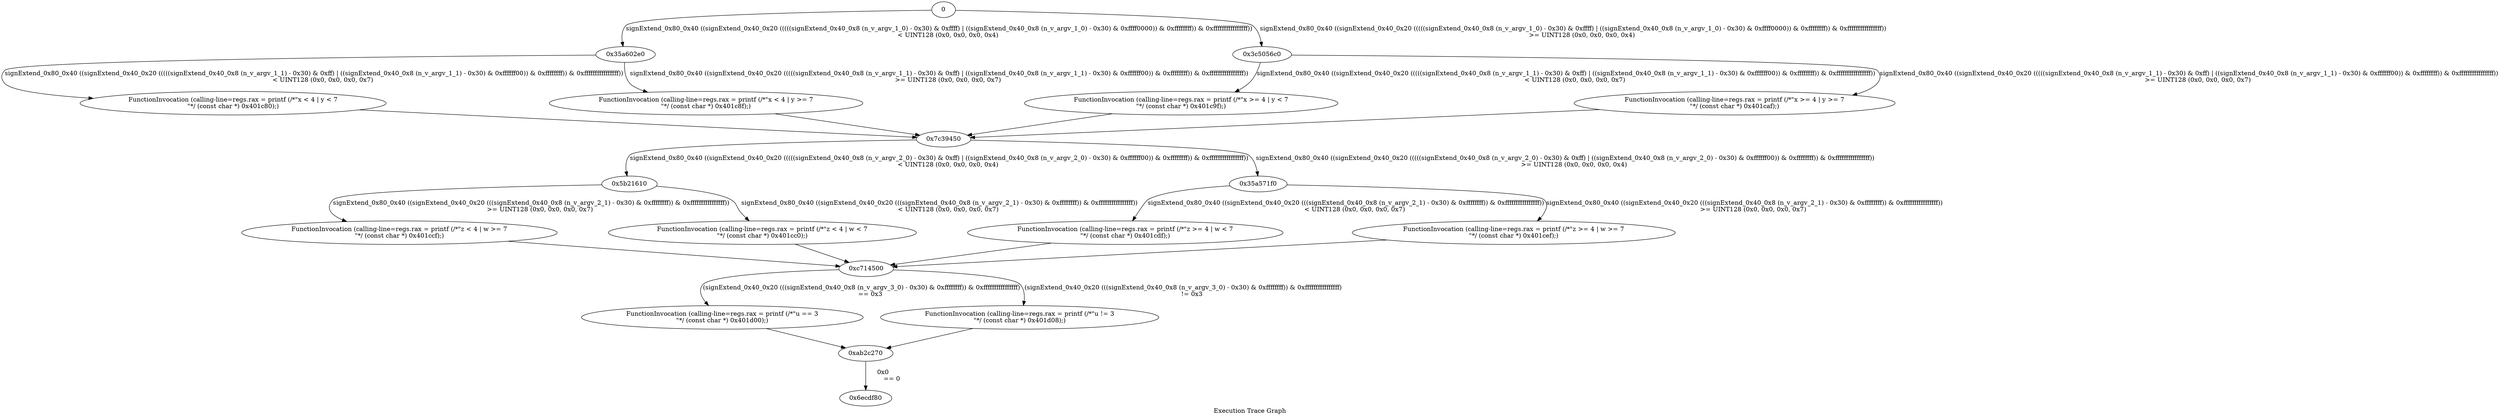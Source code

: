 digraph "Execution Trace Graph" {
	label="Execution Trace Graph";

	Node0 [label = "0"];
	Node0x5b21610 [label = "0x5b21610"];
	Node0x5d62340 [label = "FunctionInvocation (calling-line=regs.rax = printf (/*\"u == 3\n\"*/ (const char *) 0x401d00);)"];
	Node0x6ecdf80 [label = "0x6ecdf80"];
	Node0x7c39450 [label = "0x7c39450"];
	Node0x7d0cfd0 [label = "FunctionInvocation (calling-line=regs.rax = printf (/*\"u != 3\n\"*/ (const char *) 0x401d08);)"];
	Node0xab2c270 [label = "0xab2c270"];
	Node0xc714500 [label = "0xc714500"];
	Node0x2242a8f0 [label = "FunctionInvocation (calling-line=regs.rax = printf (/*\"z < 4 | w >= 7\n\"*/ (const char *) 0x401ccf);)"];
	Node0x2a29c810 [label = "FunctionInvocation (calling-line=regs.rax = printf (/*\"z < 4 | w < 7\n\"*/ (const char *) 0x401cc0);)"];
	Node0x35a571f0 [label = "0x35a571f0"];
	Node0x35a602e0 [label = "0x35a602e0"];
	Node0x3c5056c0 [label = "0x3c5056c0"];
	Node0x3fb7ddb0 [label = "FunctionInvocation (calling-line=regs.rax = printf (/*\"z >= 4 | w < 7\n\"*/ (const char *) 0x401cdf);)"];
	Node0x52bb79d0 [label = "FunctionInvocation (calling-line=regs.rax = printf (/*\"z >= 4 | w >= 7\n\"*/ (const char *) 0x401cef);)"];
	Node0x5f715990 [label = "FunctionInvocation (calling-line=regs.rax = printf (/*\"x < 4 | y < 7\n\"*/ (const char *) 0x401c80);)"];
	Node0x602474b0 [label = "FunctionInvocation (calling-line=regs.rax = printf (/*\"x < 4 | y >= 7\n\"*/ (const char *) 0x401c8f);)"];
	Node0x86ce5660 [label = "FunctionInvocation (calling-line=regs.rax = printf (/*\"x >= 4 | y < 7\n\"*/ (const char *) 0x401c9f);)"];
	Node0x86e94900 [label = "FunctionInvocation (calling-line=regs.rax = printf (/*\"x >= 4 | y >= 7\n\"*/ (const char *) 0x401caf);)"];
	Node0 -> Node0x35a602e0 [label = "signExtend_0x80_0x40 ((signExtend_0x40_0x20 (((((signExtend_0x40_0x8 (n_v_argv_1_0) - 0x30) & 0xffff) | ((signExtend_0x40_0x8 (n_v_argv_1_0) - 0x30) & 0xffff0000)) & 0xffffffff)) & 0xffffffffffffffff))
	 < UINT128 (0x0, 0x0, 0x0, 0x4)"];
	Node0 -> Node0x3c5056c0 [label = "signExtend_0x80_0x40 ((signExtend_0x40_0x20 (((((signExtend_0x40_0x8 (n_v_argv_1_0) - 0x30) & 0xffff) | ((signExtend_0x40_0x8 (n_v_argv_1_0) - 0x30) & 0xffff0000)) & 0xffffffff)) & 0xffffffffffffffff))
	 >= UINT128 (0x0, 0x0, 0x0, 0x4)"];
	Node0x35a602e0 -> Node0x5f715990 [label = "signExtend_0x80_0x40 ((signExtend_0x40_0x20 (((((signExtend_0x40_0x8 (n_v_argv_1_1) - 0x30) & 0xff) | ((signExtend_0x40_0x8 (n_v_argv_1_1) - 0x30) & 0xffffff00)) & 0xffffffff)) & 0xffffffffffffffff))
	 < UINT128 (0x0, 0x0, 0x0, 0x7)"];
	Node0x5f715990 -> Node0x7c39450 [label = ""];
	Node0x35a602e0 -> Node0x602474b0 [label = "signExtend_0x80_0x40 ((signExtend_0x40_0x20 (((((signExtend_0x40_0x8 (n_v_argv_1_1) - 0x30) & 0xff) | ((signExtend_0x40_0x8 (n_v_argv_1_1) - 0x30) & 0xffffff00)) & 0xffffffff)) & 0xffffffffffffffff))
	 >= UINT128 (0x0, 0x0, 0x0, 0x7)"];
	Node0x602474b0 -> Node0x7c39450 [label = ""];
	Node0x3c5056c0 -> Node0x86ce5660 [label = "signExtend_0x80_0x40 ((signExtend_0x40_0x20 (((((signExtend_0x40_0x8 (n_v_argv_1_1) - 0x30) & 0xff) | ((signExtend_0x40_0x8 (n_v_argv_1_1) - 0x30) & 0xffffff00)) & 0xffffffff)) & 0xffffffffffffffff))
	 < UINT128 (0x0, 0x0, 0x0, 0x7)"];
	Node0x86ce5660 -> Node0x7c39450 [label = ""];
	Node0x3c5056c0 -> Node0x86e94900 [label = "signExtend_0x80_0x40 ((signExtend_0x40_0x20 (((((signExtend_0x40_0x8 (n_v_argv_1_1) - 0x30) & 0xff) | ((signExtend_0x40_0x8 (n_v_argv_1_1) - 0x30) & 0xffffff00)) & 0xffffffff)) & 0xffffffffffffffff))
	 >= UINT128 (0x0, 0x0, 0x0, 0x7)"];
	Node0x86e94900 -> Node0x7c39450 [label = ""];
	Node0x7c39450 -> Node0x5b21610 [label = "signExtend_0x80_0x40 ((signExtend_0x40_0x20 (((((signExtend_0x40_0x8 (n_v_argv_2_0) - 0x30) & 0xff) | ((signExtend_0x40_0x8 (n_v_argv_2_0) - 0x30) & 0xffffff00)) & 0xffffffff)) & 0xffffffffffffffff))
	 < UINT128 (0x0, 0x0, 0x0, 0x4)"];
	Node0x7c39450 -> Node0x35a571f0 [label = "signExtend_0x80_0x40 ((signExtend_0x40_0x20 (((((signExtend_0x40_0x8 (n_v_argv_2_0) - 0x30) & 0xff) | ((signExtend_0x40_0x8 (n_v_argv_2_0) - 0x30) & 0xffffff00)) & 0xffffffff)) & 0xffffffffffffffff))
	 >= UINT128 (0x0, 0x0, 0x0, 0x4)"];
	Node0x5b21610 -> Node0x2a29c810 [label = "signExtend_0x80_0x40 ((signExtend_0x40_0x20 (((signExtend_0x40_0x8 (n_v_argv_2_1) - 0x30) & 0xffffffff)) & 0xffffffffffffffff))
	 < UINT128 (0x0, 0x0, 0x0, 0x7)"];
	Node0x2a29c810 -> Node0xc714500 [label = ""];
	Node0x5b21610 -> Node0x2242a8f0 [label = "signExtend_0x80_0x40 ((signExtend_0x40_0x20 (((signExtend_0x40_0x8 (n_v_argv_2_1) - 0x30) & 0xffffffff)) & 0xffffffffffffffff))
	 >= UINT128 (0x0, 0x0, 0x0, 0x7)"];
	Node0x2242a8f0 -> Node0xc714500 [label = ""];
	Node0x35a571f0 -> Node0x3fb7ddb0 [label = "signExtend_0x80_0x40 ((signExtend_0x40_0x20 (((signExtend_0x40_0x8 (n_v_argv_2_1) - 0x30) & 0xffffffff)) & 0xffffffffffffffff))
	 < UINT128 (0x0, 0x0, 0x0, 0x7)"];
	Node0x3fb7ddb0 -> Node0xc714500 [label = ""];
	Node0x35a571f0 -> Node0x52bb79d0 [label = "signExtend_0x80_0x40 ((signExtend_0x40_0x20 (((signExtend_0x40_0x8 (n_v_argv_2_1) - 0x30) & 0xffffffff)) & 0xffffffffffffffff))
	 >= UINT128 (0x0, 0x0, 0x0, 0x7)"];
	Node0x52bb79d0 -> Node0xc714500 [label = ""];
	Node0xc714500 -> Node0x7d0cfd0 [label = "(signExtend_0x40_0x20 (((signExtend_0x40_0x8 (n_v_argv_3_0) - 0x30) & 0xffffffff)) & 0xffffffffffffffff)
	 != 0x3"];
	Node0x7d0cfd0 -> Node0xab2c270 [label = ""];
	Node0xc714500 -> Node0x5d62340 [label = "(signExtend_0x40_0x20 (((signExtend_0x40_0x8 (n_v_argv_3_0) - 0x30) & 0xffffffff)) & 0xffffffffffffffff)
	 == 0x3"];
	Node0x5d62340 -> Node0xab2c270 [label = ""];
	Node0xab2c270 -> Node0x6ecdf80 [label = "0x0
	 == 0"];
}
